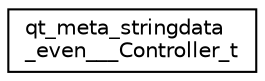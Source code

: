 digraph "Graphical Class Hierarchy"
{
  edge [fontname="Helvetica",fontsize="10",labelfontname="Helvetica",labelfontsize="10"];
  node [fontname="Helvetica",fontsize="10",shape=record];
  rankdir="LR";
  Node0 [label="qt_meta_stringdata\l_even___Controller_t",height=0.2,width=0.4,color="black", fillcolor="white", style="filled",URL="$structqt__meta__stringdata__even_______controller__t.html"];
}
